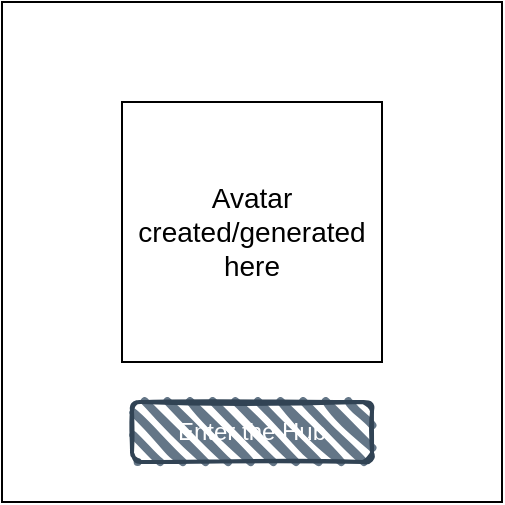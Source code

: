 <mxfile>
    <diagram id="CJJBDJ8T0S_51AwF9nWt" name="Page-1">
        <mxGraphModel dx="636" dy="712" grid="1" gridSize="10" guides="1" tooltips="1" connect="1" arrows="1" fold="1" page="1" pageScale="1" pageWidth="850" pageHeight="1100" math="0" shadow="0">
            <root>
                <mxCell id="0"/>
                <mxCell id="1" parent="0"/>
                <mxCell id="2" value="" style="whiteSpace=wrap;html=1;aspect=fixed;" vertex="1" parent="1">
                    <mxGeometry x="300" y="130" width="250" height="250" as="geometry"/>
                </mxCell>
                <mxCell id="3" value="Avatar created/generated &lt;br style=&quot;font-size: 14px;&quot;&gt;here" style="whiteSpace=wrap;html=1;aspect=fixed;fontSize=14;" vertex="1" parent="1">
                    <mxGeometry x="360" y="180" width="130" height="130" as="geometry"/>
                </mxCell>
                <mxCell id="4" value="Enter the Hub" style="rounded=1;whiteSpace=wrap;html=1;strokeWidth=2;fillWeight=4;hachureGap=8;hachureAngle=45;fillColor=#647687;sketch=1;fontColor=#ffffff;strokeColor=#314354;" vertex="1" parent="1">
                    <mxGeometry x="365" y="330" width="120" height="30" as="geometry"/>
                </mxCell>
            </root>
        </mxGraphModel>
    </diagram>
</mxfile>